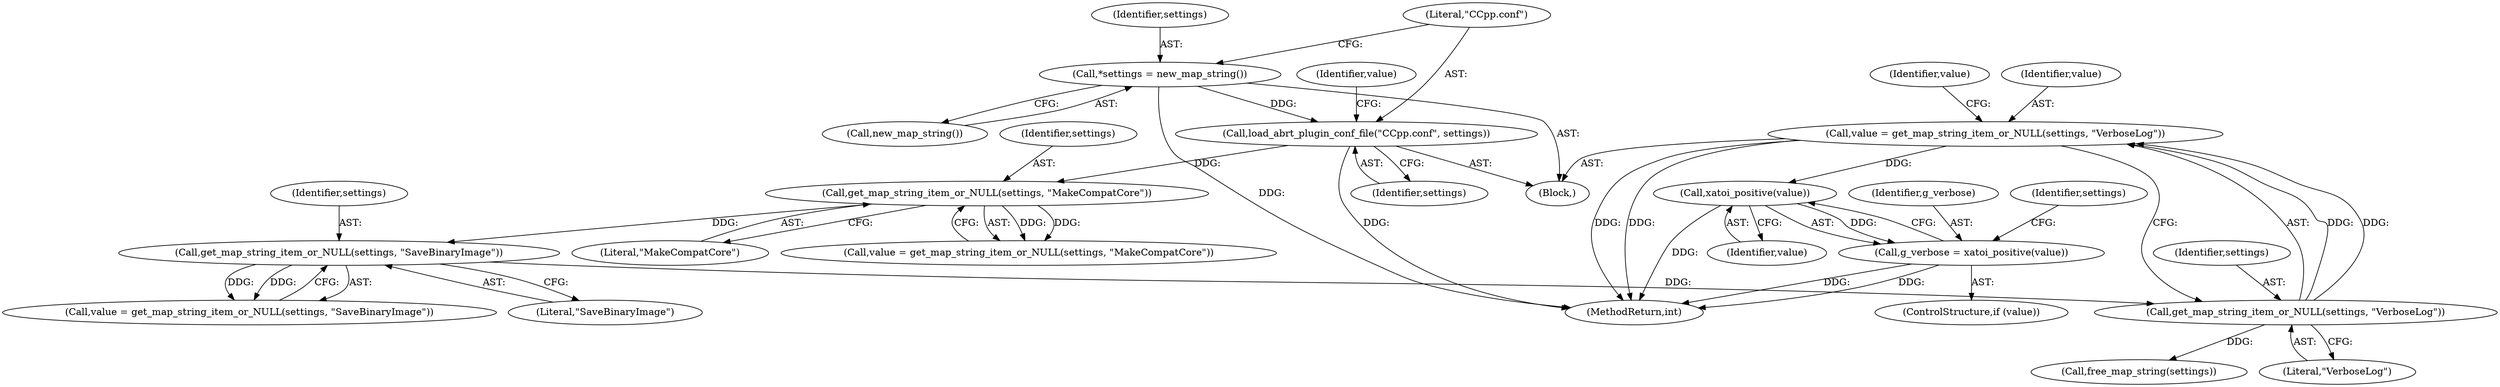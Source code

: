 digraph "0_abrt_80408e9e24a1c10f85fd969e1853e0f192157f92_0@pointer" {
"1000239" [label="(Call,value = get_map_string_item_or_NULL(settings, \"VerboseLog\"))"];
"1000241" [label="(Call,get_map_string_item_or_NULL(settings, \"VerboseLog\"))"];
"1000230" [label="(Call,get_map_string_item_or_NULL(settings, \"SaveBinaryImage\"))"];
"1000219" [label="(Call,get_map_string_item_or_NULL(settings, \"MakeCompatCore\"))"];
"1000213" [label="(Call,load_abrt_plugin_conf_file(\"CCpp.conf\", settings))"];
"1000210" [label="(Call,*settings = new_map_string())"];
"1000248" [label="(Call,xatoi_positive(value))"];
"1000246" [label="(Call,g_verbose = xatoi_positive(value))"];
"1000242" [label="(Identifier,settings)"];
"1000241" [label="(Call,get_map_string_item_or_NULL(settings, \"VerboseLog\"))"];
"1000250" [label="(Call,free_map_string(settings))"];
"1000211" [label="(Identifier,settings)"];
"1000215" [label="(Identifier,settings)"];
"1000248" [label="(Call,xatoi_positive(value))"];
"1000219" [label="(Call,get_map_string_item_or_NULL(settings, \"MakeCompatCore\"))"];
"1000249" [label="(Identifier,value)"];
"1000239" [label="(Call,value = get_map_string_item_or_NULL(settings, \"VerboseLog\"))"];
"1000232" [label="(Literal,\"SaveBinaryImage\")"];
"1000210" [label="(Call,*settings = new_map_string())"];
"1000243" [label="(Literal,\"VerboseLog\")"];
"1000228" [label="(Call,value = get_map_string_item_or_NULL(settings, \"SaveBinaryImage\"))"];
"1000230" [label="(Call,get_map_string_item_or_NULL(settings, \"SaveBinaryImage\"))"];
"1000246" [label="(Call,g_verbose = xatoi_positive(value))"];
"1000244" [label="(ControlStructure,if (value))"];
"1000217" [label="(Call,value = get_map_string_item_or_NULL(settings, \"MakeCompatCore\"))"];
"1000213" [label="(Call,load_abrt_plugin_conf_file(\"CCpp.conf\", settings))"];
"1000220" [label="(Identifier,settings)"];
"1000221" [label="(Literal,\"MakeCompatCore\")"];
"1000240" [label="(Identifier,value)"];
"1000218" [label="(Identifier,value)"];
"1000208" [label="(Block,)"];
"1000247" [label="(Identifier,g_verbose)"];
"1000231" [label="(Identifier,settings)"];
"1000214" [label="(Literal,\"CCpp.conf\")"];
"1000212" [label="(Call,new_map_string())"];
"1001168" [label="(MethodReturn,int)"];
"1000251" [label="(Identifier,settings)"];
"1000245" [label="(Identifier,value)"];
"1000239" -> "1000208"  [label="AST: "];
"1000239" -> "1000241"  [label="CFG: "];
"1000240" -> "1000239"  [label="AST: "];
"1000241" -> "1000239"  [label="AST: "];
"1000245" -> "1000239"  [label="CFG: "];
"1000239" -> "1001168"  [label="DDG: "];
"1000239" -> "1001168"  [label="DDG: "];
"1000241" -> "1000239"  [label="DDG: "];
"1000241" -> "1000239"  [label="DDG: "];
"1000239" -> "1000248"  [label="DDG: "];
"1000241" -> "1000243"  [label="CFG: "];
"1000242" -> "1000241"  [label="AST: "];
"1000243" -> "1000241"  [label="AST: "];
"1000230" -> "1000241"  [label="DDG: "];
"1000241" -> "1000250"  [label="DDG: "];
"1000230" -> "1000228"  [label="AST: "];
"1000230" -> "1000232"  [label="CFG: "];
"1000231" -> "1000230"  [label="AST: "];
"1000232" -> "1000230"  [label="AST: "];
"1000228" -> "1000230"  [label="CFG: "];
"1000230" -> "1000228"  [label="DDG: "];
"1000230" -> "1000228"  [label="DDG: "];
"1000219" -> "1000230"  [label="DDG: "];
"1000219" -> "1000217"  [label="AST: "];
"1000219" -> "1000221"  [label="CFG: "];
"1000220" -> "1000219"  [label="AST: "];
"1000221" -> "1000219"  [label="AST: "];
"1000217" -> "1000219"  [label="CFG: "];
"1000219" -> "1000217"  [label="DDG: "];
"1000219" -> "1000217"  [label="DDG: "];
"1000213" -> "1000219"  [label="DDG: "];
"1000213" -> "1000208"  [label="AST: "];
"1000213" -> "1000215"  [label="CFG: "];
"1000214" -> "1000213"  [label="AST: "];
"1000215" -> "1000213"  [label="AST: "];
"1000218" -> "1000213"  [label="CFG: "];
"1000213" -> "1001168"  [label="DDG: "];
"1000210" -> "1000213"  [label="DDG: "];
"1000210" -> "1000208"  [label="AST: "];
"1000210" -> "1000212"  [label="CFG: "];
"1000211" -> "1000210"  [label="AST: "];
"1000212" -> "1000210"  [label="AST: "];
"1000214" -> "1000210"  [label="CFG: "];
"1000210" -> "1001168"  [label="DDG: "];
"1000248" -> "1000246"  [label="AST: "];
"1000248" -> "1000249"  [label="CFG: "];
"1000249" -> "1000248"  [label="AST: "];
"1000246" -> "1000248"  [label="CFG: "];
"1000248" -> "1001168"  [label="DDG: "];
"1000248" -> "1000246"  [label="DDG: "];
"1000246" -> "1000244"  [label="AST: "];
"1000247" -> "1000246"  [label="AST: "];
"1000251" -> "1000246"  [label="CFG: "];
"1000246" -> "1001168"  [label="DDG: "];
"1000246" -> "1001168"  [label="DDG: "];
}
